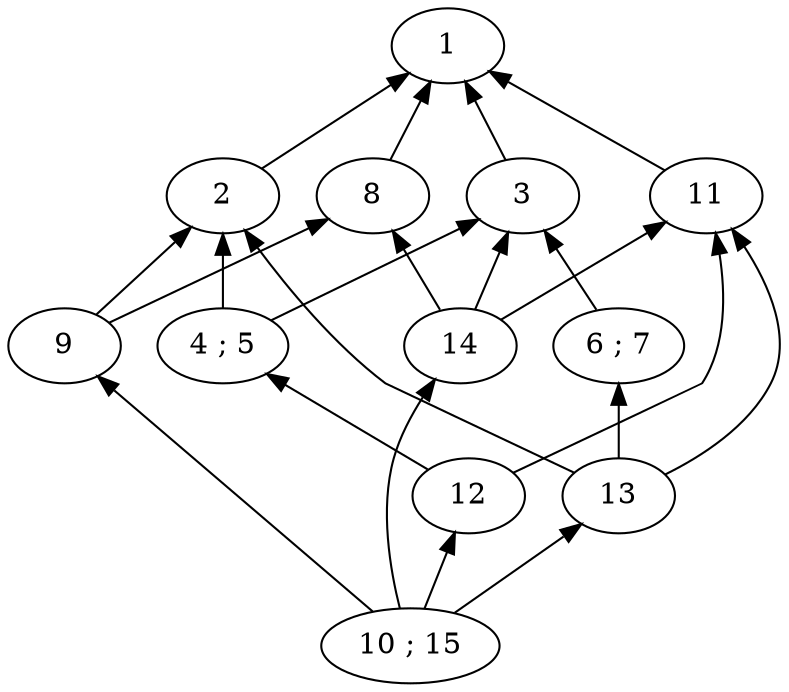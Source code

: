 strict digraph G {
	graph [bb="0,0,355.5,324"];
	node [label="\N"];
	1	 [height=0.5,
		label=1,
		pos="190,306",
		width=0.75];
	2	 [height=0.5,
		label=2,
		pos="82,234",
		width=0.75];
	1 -> 2	 [dir=back,
		pos="s,170.69,293.13 162.35,287.56 143.18,274.78 118.14,258.09 101.14,246.76"];
	3	 [height=0.5,
		label=3,
		pos="226,234",
		width=0.75];
	1 -> 3	 [dir=back,
		pos="s,198.71,288.57 203.22,279.55 207.94,270.12 213.13,259.73 217.37,251.27"];
	8	 [height=0.5,
		label=8,
		pos="154,234",
		width=0.75];
	1 -> 8	 [dir=back,
		pos="s,181.29,288.57 176.78,279.55 172.06,270.12 166.87,259.73 162.63,251.27"];
	11	 [height=0.5,
		label=11,
		pos="317,234",
		width=0.75];
	1 -> 11	 [dir=back,
		pos="s,210.69,294.27 219.55,289.25 243.1,275.9 275.48,257.54 296.32,245.72"];
	4	 [height=0.5,
		label="4 ; 5",
		pos="209,162",
		width=0.75];
	2 -> 4	 [dir=back,
		pos="s,102.69,222.27 111.55,217.25 135.1,203.9 167.48,185.54 188.32,173.72"];
	9	 [height=0.5,
		label=9,
		pos="27,162",
		width=0.75];
	2 -> 9	 [dir=back,
		pos="s,69.52,217.66 63.233,209.43 55.374,199.14 46.454,187.47 39.431,178.27"];
	13	 [height=0.5,
		label=13,
		pos="137,90",
		width=0.75];
	2 -> 13	 [dir=back,
		pos="s,83.79,215.81 85.146,205.84 87.847,187.67 92.669,163.81 101,144 106.76,130.29 116.16,116.36 123.9,106.08"];
	3 -> 4	 [dir=back,
		pos="s,221.8,216.2 219.45,206.25 217.35,197.39 215.09,187.81 213.21,179.84"];
	6	 [height=0.5,
		label="6 ; 7",
		pos="137,162",
		width=0.75];
	3 -> 6	 [dir=back,
		pos="s,208.42,219.78 200.59,213.44 185.74,201.43 167.41,186.6 154.24,175.95"];
	14	 [height=0.5,
		label=14,
		pos="281,162",
		width=0.75];
	3 -> 14	 [dir=back,
		pos="s,238.48,217.66 244.77,209.43 252.63,199.14 261.55,187.47 268.57,178.27"];
	12	 [height=0.5,
		label=12,
		pos="247,90",
		width=0.75];
	4 -> 12	 [dir=back,
		pos="s,218.01,144.94 222.77,135.91 227.77,126.44 233.29,115.98 237.8,107.44"];
	6 -> 13	 [dir=back,
		pos="s,137,143.83 137,133.57 137,125.11 137,116.06 137,108.41"];
	8 -> 9	 [dir=back,
		pos="s,133.31,222.27 124.45,217.25 100.9,203.9 68.524,185.54 47.679,173.72"];
	8 -> 14	 [dir=back,
		pos="s,174.69,222.27 183.55,217.25 207.1,203.9 239.48,185.54 260.32,173.72"];
	10	 [height=0.5,
		label="10 ; 15",
		pos="164,18",
		width=0.99297];
	9 -> 10	 [dir=back,
		pos="s,39.041,145.68 45.148,137.66 59.511,118.98 80.499,92.926 101,72 114.71,58.006 131.63,43.64 144.49,33.247"];
	11 -> 12	 [dir=back,
		pos="s,330.89,218.22 336.86,210.16 349.98,191.34 362.62,164.87 350,144 333.39,116.53 297.68,102.35 273,95.552"];
	11 -> 13	 [dir=back,
		pos="s,322.74,216.17 324.99,206.41 328.82,187.08 330.12,161.64 317,144 312.27,137.64 210.82,109.77 162.35,96.75"];
	11 -> 14	 [dir=back,
		pos="s,308.29,216.57 303.78,207.55 299.06,198.12 293.87,187.73 289.63,179.27"];
	12 -> 10	 [dir=back,
		pos="s,230.2,75.43 222.56,68.802 209.65,57.596 194.06,44.073 182.21,33.798"];
	13 -> 10	 [dir=back,
		pos="s,143.67,72.202 147.19,62.832 150.57,53.802 154.26,43.983 157.31,35.843"];
	14 -> 10	 [dir=back,
		pos="s,260.68,149.76 252.09,143.97 238.45,134.47 222.65,121.9 211,108 192.43,85.843 178.37,55.138 170.65,35.931"];
}
